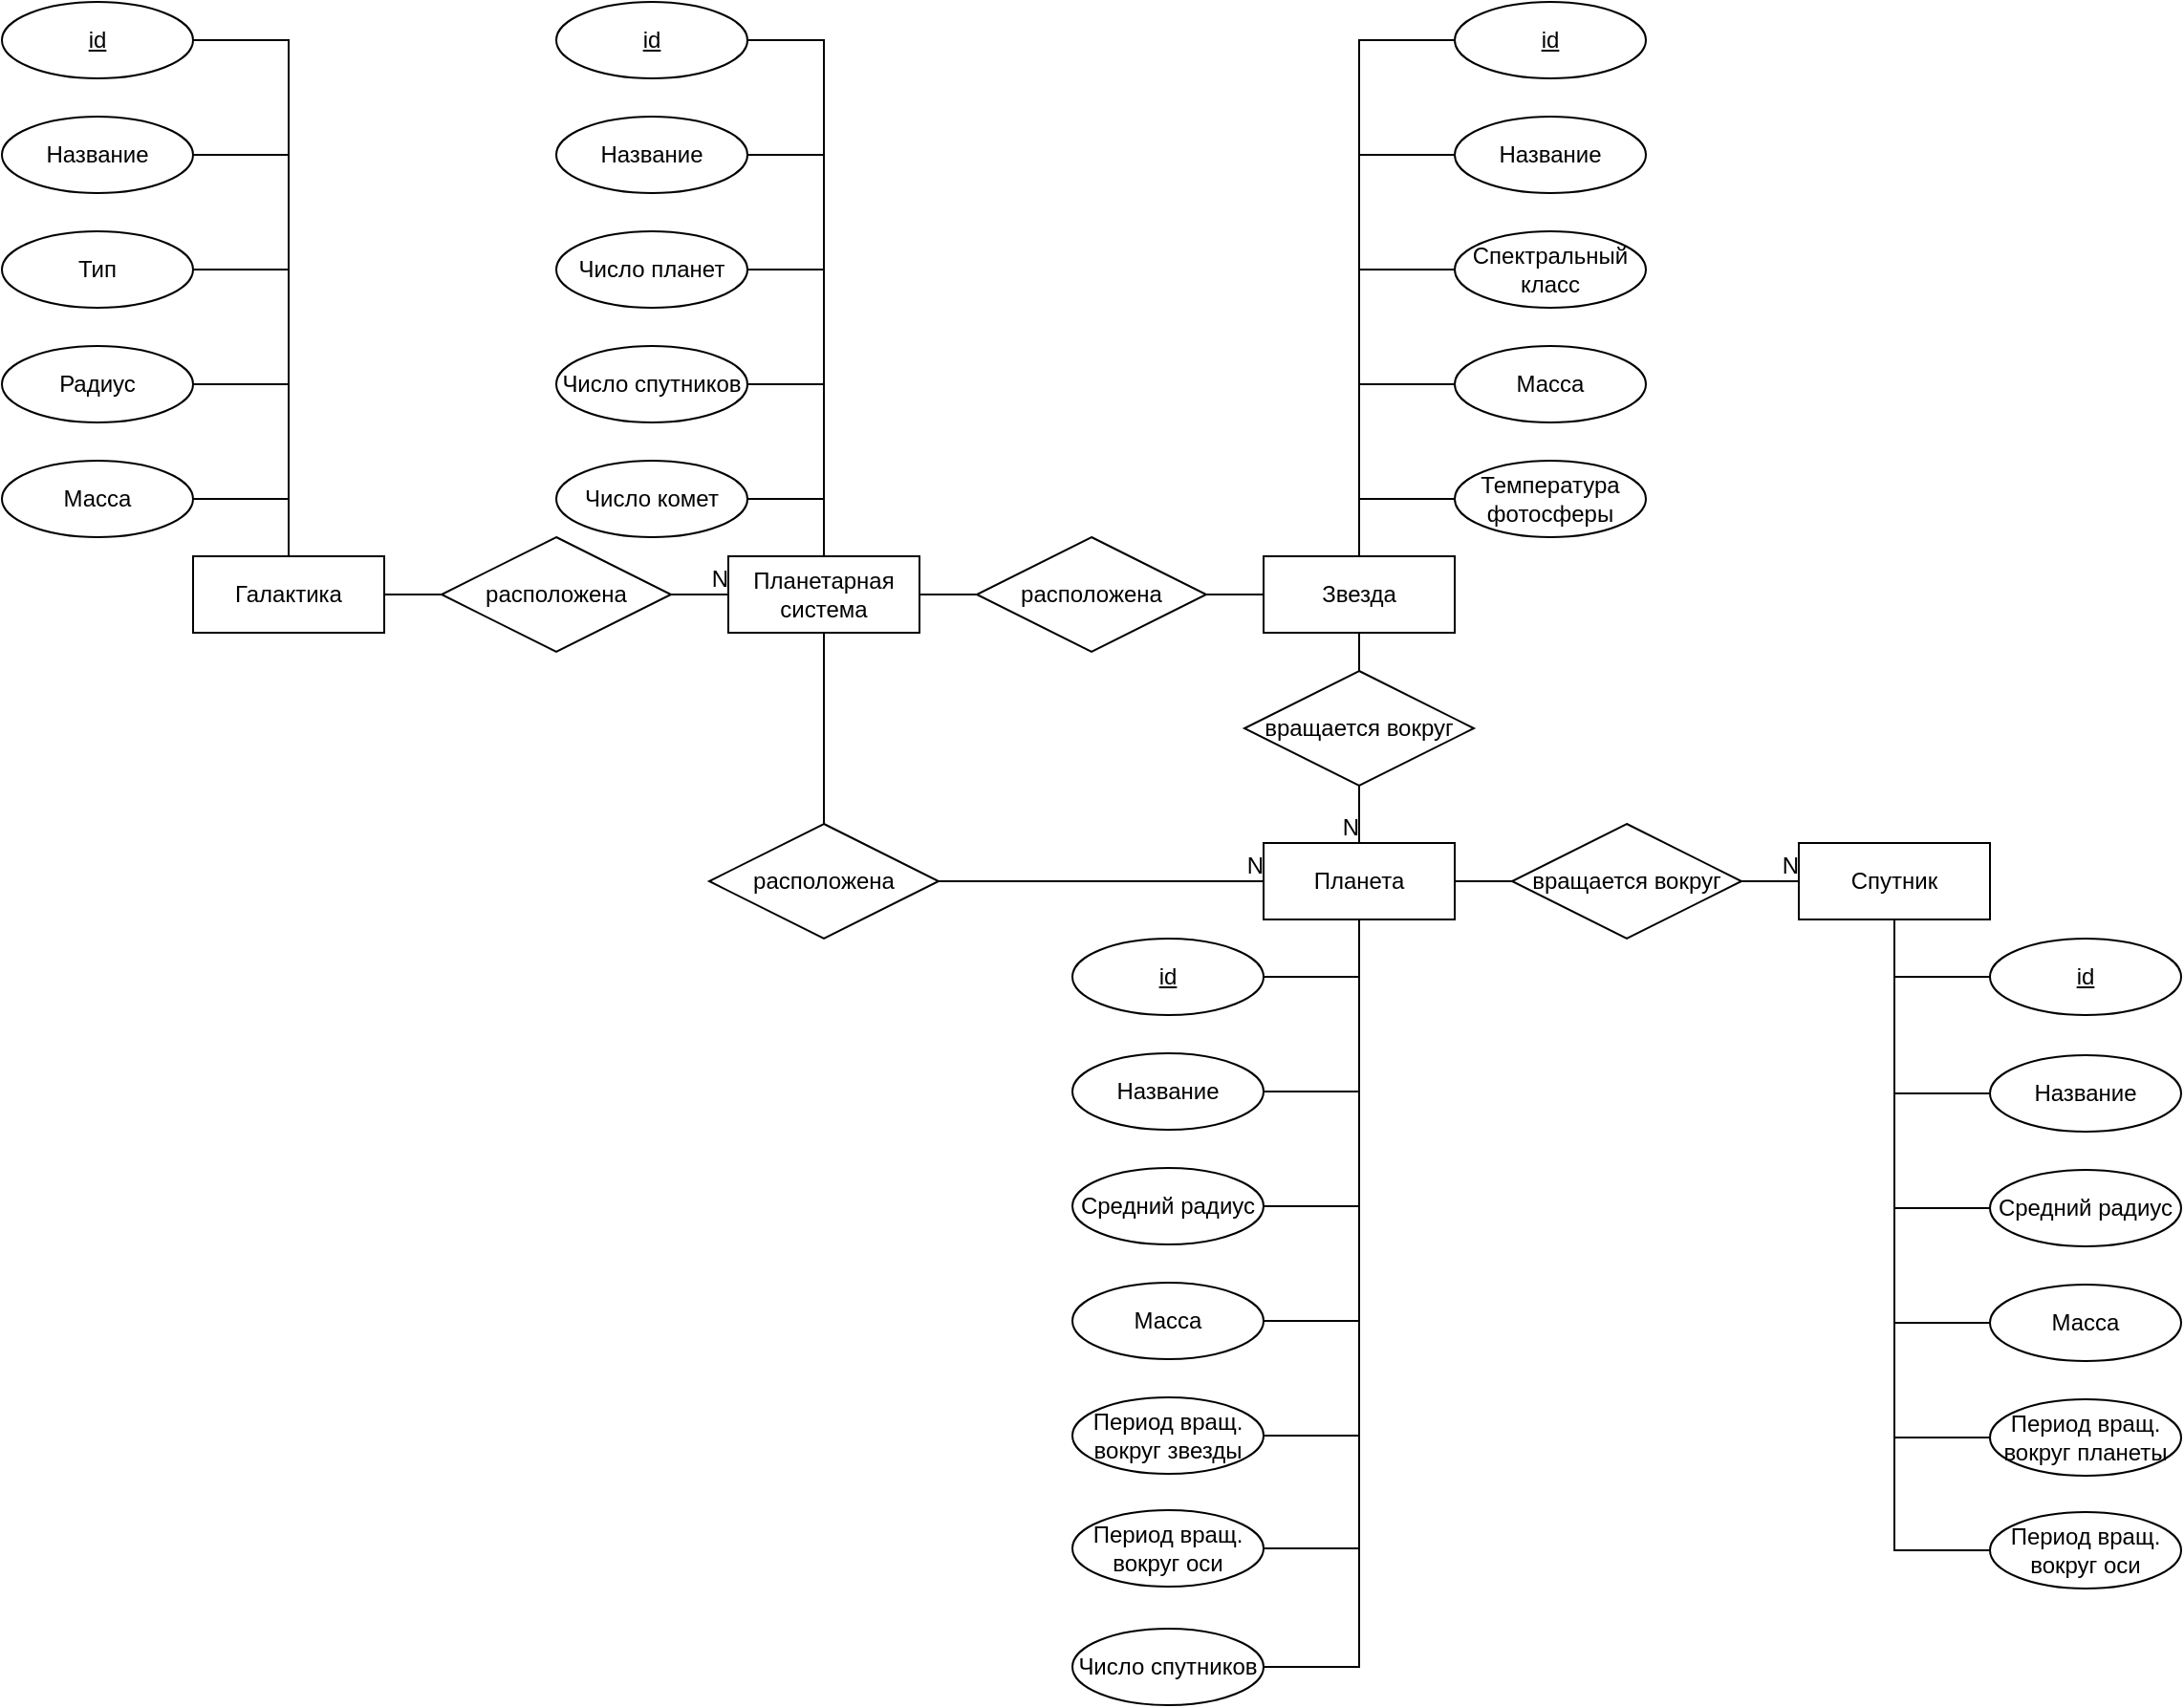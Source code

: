 <mxfile version="20.3.1"><diagram id="agWtS23heptpRP109B36" name="Page-1"><mxGraphModel dx="452" dy="726" grid="1" gridSize="10" guides="1" tooltips="1" connect="1" arrows="1" fold="1" page="1" pageScale="1" pageWidth="1169" pageHeight="827" math="0" shadow="0"><root><mxCell id="0"/><mxCell id="1" parent="0"/><mxCell id="5H0ZWTkI6ilYMuoTcyt8-28" value="Галактика" style="whiteSpace=wrap;html=1;align=center;" vertex="1" parent="1"><mxGeometry x="100" y="299" width="100" height="40" as="geometry"/></mxCell><mxCell id="5H0ZWTkI6ilYMuoTcyt8-45" style="edgeStyle=orthogonalEdgeStyle;rounded=0;orthogonalLoop=1;jettySize=auto;html=1;exitX=1;exitY=0.5;exitDx=0;exitDy=0;entryX=0;entryY=0.5;entryDx=0;entryDy=0;endArrow=none;endFill=0;" edge="1" parent="1" source="5H0ZWTkI6ilYMuoTcyt8-29" target="5H0ZWTkI6ilYMuoTcyt8-35"><mxGeometry relative="1" as="geometry"/></mxCell><mxCell id="5H0ZWTkI6ilYMuoTcyt8-67" style="edgeStyle=orthogonalEdgeStyle;rounded=0;orthogonalLoop=1;jettySize=auto;html=1;exitX=0.5;exitY=1;exitDx=0;exitDy=0;entryX=0.5;entryY=0;entryDx=0;entryDy=0;endArrow=none;endFill=0;" edge="1" parent="1" source="5H0ZWTkI6ilYMuoTcyt8-29" target="5H0ZWTkI6ilYMuoTcyt8-62"><mxGeometry relative="1" as="geometry"/></mxCell><mxCell id="5H0ZWTkI6ilYMuoTcyt8-29" value="Планетарная система" style="whiteSpace=wrap;html=1;align=center;" vertex="1" parent="1"><mxGeometry x="380" y="299" width="100" height="40" as="geometry"/></mxCell><mxCell id="5H0ZWTkI6ilYMuoTcyt8-46" style="edgeStyle=orthogonalEdgeStyle;rounded=0;orthogonalLoop=1;jettySize=auto;html=1;exitX=0.5;exitY=1;exitDx=0;exitDy=0;entryX=0.5;entryY=0;entryDx=0;entryDy=0;endArrow=none;endFill=0;" edge="1" parent="1" source="5H0ZWTkI6ilYMuoTcyt8-31" target="5H0ZWTkI6ilYMuoTcyt8-34"><mxGeometry relative="1" as="geometry"/></mxCell><mxCell id="5H0ZWTkI6ilYMuoTcyt8-31" value="Звезда" style="whiteSpace=wrap;html=1;align=center;" vertex="1" parent="1"><mxGeometry x="660" y="299" width="100" height="40" as="geometry"/></mxCell><mxCell id="5H0ZWTkI6ilYMuoTcyt8-33" value="расположена" style="shape=rhombus;perimeter=rhombusPerimeter;whiteSpace=wrap;html=1;align=center;" vertex="1" parent="1"><mxGeometry x="230" y="289" width="120" height="60" as="geometry"/></mxCell><mxCell id="5H0ZWTkI6ilYMuoTcyt8-34" value="вращается вокруг" style="shape=rhombus;perimeter=rhombusPerimeter;whiteSpace=wrap;html=1;align=center;" vertex="1" parent="1"><mxGeometry x="650" y="359" width="120" height="60" as="geometry"/></mxCell><mxCell id="5H0ZWTkI6ilYMuoTcyt8-35" value="расположена" style="shape=rhombus;perimeter=rhombusPerimeter;whiteSpace=wrap;html=1;align=center;" vertex="1" parent="1"><mxGeometry x="510" y="289" width="120" height="60" as="geometry"/></mxCell><mxCell id="5H0ZWTkI6ilYMuoTcyt8-49" style="edgeStyle=orthogonalEdgeStyle;rounded=0;orthogonalLoop=1;jettySize=auto;html=1;exitX=1;exitY=0.5;exitDx=0;exitDy=0;entryX=0;entryY=0.5;entryDx=0;entryDy=0;endArrow=none;endFill=0;" edge="1" parent="1" source="5H0ZWTkI6ilYMuoTcyt8-36" target="5H0ZWTkI6ilYMuoTcyt8-38"><mxGeometry relative="1" as="geometry"/></mxCell><mxCell id="5H0ZWTkI6ilYMuoTcyt8-36" value="Планета" style="whiteSpace=wrap;html=1;align=center;" vertex="1" parent="1"><mxGeometry x="660" y="449" width="100" height="40" as="geometry"/></mxCell><mxCell id="5H0ZWTkI6ilYMuoTcyt8-37" value="Спутник" style="whiteSpace=wrap;html=1;align=center;" vertex="1" parent="1"><mxGeometry x="940" y="449" width="100" height="40" as="geometry"/></mxCell><mxCell id="5H0ZWTkI6ilYMuoTcyt8-38" value="вращается вокруг" style="shape=rhombus;perimeter=rhombusPerimeter;whiteSpace=wrap;html=1;align=center;" vertex="1" parent="1"><mxGeometry x="790" y="439" width="120" height="60" as="geometry"/></mxCell><mxCell id="5H0ZWTkI6ilYMuoTcyt8-40" value="" style="endArrow=none;html=1;rounded=0;exitX=1;exitY=0.5;exitDx=0;exitDy=0;entryX=0;entryY=0.5;entryDx=0;entryDy=0;" edge="1" parent="1" source="5H0ZWTkI6ilYMuoTcyt8-28" target="5H0ZWTkI6ilYMuoTcyt8-33"><mxGeometry relative="1" as="geometry"><mxPoint x="580" y="449" as="sourcePoint"/><mxPoint x="740" y="449" as="targetPoint"/></mxGeometry></mxCell><mxCell id="5H0ZWTkI6ilYMuoTcyt8-41" value="" style="endArrow=none;html=1;rounded=0;exitX=1;exitY=0.5;exitDx=0;exitDy=0;entryX=0;entryY=0.5;entryDx=0;entryDy=0;" edge="1" parent="1" source="5H0ZWTkI6ilYMuoTcyt8-33" target="5H0ZWTkI6ilYMuoTcyt8-29"><mxGeometry relative="1" as="geometry"><mxPoint x="580" y="449" as="sourcePoint"/><mxPoint x="450" y="229" as="targetPoint"/></mxGeometry></mxCell><mxCell id="5H0ZWTkI6ilYMuoTcyt8-42" value="N" style="resizable=0;html=1;align=right;verticalAlign=bottom;" connectable="0" vertex="1" parent="5H0ZWTkI6ilYMuoTcyt8-41"><mxGeometry x="1" relative="1" as="geometry"/></mxCell><mxCell id="5H0ZWTkI6ilYMuoTcyt8-43" value="" style="endArrow=none;html=1;rounded=0;exitX=1;exitY=0.5;exitDx=0;exitDy=0;entryX=0;entryY=0.5;entryDx=0;entryDy=0;" edge="1" parent="1" source="5H0ZWTkI6ilYMuoTcyt8-35" target="5H0ZWTkI6ilYMuoTcyt8-31"><mxGeometry relative="1" as="geometry"><mxPoint x="570" y="399" as="sourcePoint"/><mxPoint x="750" y="239" as="targetPoint"/></mxGeometry></mxCell><mxCell id="5H0ZWTkI6ilYMuoTcyt8-47" value="" style="endArrow=none;html=1;rounded=0;entryX=0.5;entryY=0;entryDx=0;entryDy=0;exitX=0.5;exitY=1;exitDx=0;exitDy=0;" edge="1" parent="1" source="5H0ZWTkI6ilYMuoTcyt8-34" target="5H0ZWTkI6ilYMuoTcyt8-36"><mxGeometry relative="1" as="geometry"><mxPoint x="580" y="449" as="sourcePoint"/><mxPoint x="740" y="449" as="targetPoint"/></mxGeometry></mxCell><mxCell id="5H0ZWTkI6ilYMuoTcyt8-48" value="N" style="resizable=0;html=1;align=right;verticalAlign=bottom;" connectable="0" vertex="1" parent="5H0ZWTkI6ilYMuoTcyt8-47"><mxGeometry x="1" relative="1" as="geometry"/></mxCell><mxCell id="5H0ZWTkI6ilYMuoTcyt8-50" value="" style="endArrow=none;html=1;rounded=0;entryX=0;entryY=0.5;entryDx=0;entryDy=0;exitX=1;exitY=0.5;exitDx=0;exitDy=0;" edge="1" parent="1" source="5H0ZWTkI6ilYMuoTcyt8-38" target="5H0ZWTkI6ilYMuoTcyt8-37"><mxGeometry relative="1" as="geometry"><mxPoint x="580" y="449" as="sourcePoint"/><mxPoint x="740" y="449" as="targetPoint"/></mxGeometry></mxCell><mxCell id="5H0ZWTkI6ilYMuoTcyt8-51" value="N" style="resizable=0;html=1;align=right;verticalAlign=bottom;" connectable="0" vertex="1" parent="5H0ZWTkI6ilYMuoTcyt8-50"><mxGeometry x="1" relative="1" as="geometry"/></mxCell><mxCell id="5H0ZWTkI6ilYMuoTcyt8-101" style="edgeStyle=orthogonalEdgeStyle;rounded=0;orthogonalLoop=1;jettySize=auto;html=1;exitX=1;exitY=0.5;exitDx=0;exitDy=0;entryX=0.5;entryY=0;entryDx=0;entryDy=0;endArrow=none;endFill=0;" edge="1" parent="1" source="5H0ZWTkI6ilYMuoTcyt8-52" target="5H0ZWTkI6ilYMuoTcyt8-28"><mxGeometry relative="1" as="geometry"/></mxCell><mxCell id="5H0ZWTkI6ilYMuoTcyt8-52" value="id" style="ellipse;whiteSpace=wrap;html=1;align=center;fontStyle=4;" vertex="1" parent="1"><mxGeometry y="9" width="100" height="40" as="geometry"/></mxCell><mxCell id="5H0ZWTkI6ilYMuoTcyt8-100" style="edgeStyle=orthogonalEdgeStyle;rounded=0;orthogonalLoop=1;jettySize=auto;html=1;exitX=1;exitY=0.5;exitDx=0;exitDy=0;endArrow=none;endFill=0;entryX=0.5;entryY=0;entryDx=0;entryDy=0;" edge="1" parent="1" source="5H0ZWTkI6ilYMuoTcyt8-53" target="5H0ZWTkI6ilYMuoTcyt8-28"><mxGeometry relative="1" as="geometry"><mxPoint x="175" y="210" as="targetPoint"/></mxGeometry></mxCell><mxCell id="5H0ZWTkI6ilYMuoTcyt8-53" value="Тип" style="ellipse;whiteSpace=wrap;html=1;align=center;" vertex="1" parent="1"><mxGeometry y="129" width="100" height="40" as="geometry"/></mxCell><mxCell id="5H0ZWTkI6ilYMuoTcyt8-98" style="edgeStyle=orthogonalEdgeStyle;rounded=0;orthogonalLoop=1;jettySize=auto;html=1;exitX=1;exitY=0.5;exitDx=0;exitDy=0;endArrow=none;endFill=0;entryX=0.5;entryY=0;entryDx=0;entryDy=0;" edge="1" parent="1" source="5H0ZWTkI6ilYMuoTcyt8-54" target="5H0ZWTkI6ilYMuoTcyt8-28"><mxGeometry relative="1" as="geometry"><mxPoint x="175" y="260" as="targetPoint"/></mxGeometry></mxCell><mxCell id="5H0ZWTkI6ilYMuoTcyt8-54" value="Масса" style="ellipse;whiteSpace=wrap;html=1;align=center;" vertex="1" parent="1"><mxGeometry y="249" width="100" height="40" as="geometry"/></mxCell><mxCell id="5H0ZWTkI6ilYMuoTcyt8-99" style="edgeStyle=orthogonalEdgeStyle;rounded=0;orthogonalLoop=1;jettySize=auto;html=1;exitX=1;exitY=0.5;exitDx=0;exitDy=0;entryX=0.5;entryY=0;entryDx=0;entryDy=0;endArrow=none;endFill=0;" edge="1" parent="1" source="5H0ZWTkI6ilYMuoTcyt8-55" target="5H0ZWTkI6ilYMuoTcyt8-28"><mxGeometry relative="1" as="geometry"/></mxCell><mxCell id="5H0ZWTkI6ilYMuoTcyt8-55" value="Радиус" style="ellipse;whiteSpace=wrap;html=1;align=center;" vertex="1" parent="1"><mxGeometry y="189" width="100" height="40" as="geometry"/></mxCell><mxCell id="5H0ZWTkI6ilYMuoTcyt8-106" style="edgeStyle=orthogonalEdgeStyle;rounded=0;orthogonalLoop=1;jettySize=auto;html=1;exitX=1;exitY=0.5;exitDx=0;exitDy=0;endArrow=none;endFill=0;entryX=0.5;entryY=0;entryDx=0;entryDy=0;" edge="1" parent="1" source="5H0ZWTkI6ilYMuoTcyt8-57" target="5H0ZWTkI6ilYMuoTcyt8-29"><mxGeometry relative="1" as="geometry"><mxPoint x="495" y="250" as="targetPoint"/></mxGeometry></mxCell><mxCell id="5H0ZWTkI6ilYMuoTcyt8-57" value="id" style="ellipse;whiteSpace=wrap;html=1;align=center;fontStyle=4;" vertex="1" parent="1"><mxGeometry x="290" y="9" width="100" height="40" as="geometry"/></mxCell><mxCell id="5H0ZWTkI6ilYMuoTcyt8-105" style="edgeStyle=orthogonalEdgeStyle;rounded=0;orthogonalLoop=1;jettySize=auto;html=1;exitX=1;exitY=0.5;exitDx=0;exitDy=0;endArrow=none;endFill=0;entryX=0.5;entryY=0;entryDx=0;entryDy=0;" edge="1" parent="1" source="5H0ZWTkI6ilYMuoTcyt8-58" target="5H0ZWTkI6ilYMuoTcyt8-29"><mxGeometry relative="1" as="geometry"><mxPoint x="445" y="190" as="targetPoint"/></mxGeometry></mxCell><mxCell id="5H0ZWTkI6ilYMuoTcyt8-58" value="Число планет" style="ellipse;whiteSpace=wrap;html=1;align=center;" vertex="1" parent="1"><mxGeometry x="290" y="129" width="100" height="40" as="geometry"/></mxCell><mxCell id="5H0ZWTkI6ilYMuoTcyt8-103" style="edgeStyle=orthogonalEdgeStyle;rounded=0;orthogonalLoop=1;jettySize=auto;html=1;exitX=1;exitY=0.5;exitDx=0;exitDy=0;entryX=0.5;entryY=0;entryDx=0;entryDy=0;endArrow=none;endFill=0;" edge="1" parent="1" source="5H0ZWTkI6ilYMuoTcyt8-59" target="5H0ZWTkI6ilYMuoTcyt8-29"><mxGeometry relative="1" as="geometry"/></mxCell><mxCell id="5H0ZWTkI6ilYMuoTcyt8-59" value="Число комет" style="ellipse;whiteSpace=wrap;html=1;align=center;" vertex="1" parent="1"><mxGeometry x="290" y="249" width="100" height="40" as="geometry"/></mxCell><mxCell id="5H0ZWTkI6ilYMuoTcyt8-104" style="edgeStyle=orthogonalEdgeStyle;rounded=0;orthogonalLoop=1;jettySize=auto;html=1;exitX=1;exitY=0.5;exitDx=0;exitDy=0;entryX=0.5;entryY=0;entryDx=0;entryDy=0;endArrow=none;endFill=0;" edge="1" parent="1" source="5H0ZWTkI6ilYMuoTcyt8-60" target="5H0ZWTkI6ilYMuoTcyt8-29"><mxGeometry relative="1" as="geometry"/></mxCell><mxCell id="5H0ZWTkI6ilYMuoTcyt8-60" value="Число спутников" style="ellipse;whiteSpace=wrap;html=1;align=center;" vertex="1" parent="1"><mxGeometry x="290" y="189" width="100" height="40" as="geometry"/></mxCell><mxCell id="5H0ZWTkI6ilYMuoTcyt8-62" value="расположена" style="shape=rhombus;perimeter=rhombusPerimeter;whiteSpace=wrap;html=1;align=center;" vertex="1" parent="1"><mxGeometry x="370" y="439" width="120" height="60" as="geometry"/></mxCell><mxCell id="5H0ZWTkI6ilYMuoTcyt8-65" value="" style="endArrow=none;html=1;rounded=0;entryX=0;entryY=0.5;entryDx=0;entryDy=0;exitX=1;exitY=0.5;exitDx=0;exitDy=0;" edge="1" parent="1" source="5H0ZWTkI6ilYMuoTcyt8-62" target="5H0ZWTkI6ilYMuoTcyt8-36"><mxGeometry relative="1" as="geometry"><mxPoint x="605" y="280" as="sourcePoint"/><mxPoint x="765" y="280" as="targetPoint"/></mxGeometry></mxCell><mxCell id="5H0ZWTkI6ilYMuoTcyt8-66" value="N" style="resizable=0;html=1;align=right;verticalAlign=bottom;" connectable="0" vertex="1" parent="5H0ZWTkI6ilYMuoTcyt8-65"><mxGeometry x="1" relative="1" as="geometry"/></mxCell><mxCell id="5H0ZWTkI6ilYMuoTcyt8-107" style="edgeStyle=orthogonalEdgeStyle;rounded=0;orthogonalLoop=1;jettySize=auto;html=1;exitX=0;exitY=0.5;exitDx=0;exitDy=0;entryX=0.5;entryY=0;entryDx=0;entryDy=0;endArrow=none;endFill=0;" edge="1" parent="1" source="5H0ZWTkI6ilYMuoTcyt8-68" target="5H0ZWTkI6ilYMuoTcyt8-31"><mxGeometry relative="1" as="geometry"/></mxCell><mxCell id="5H0ZWTkI6ilYMuoTcyt8-68" value="id" style="ellipse;whiteSpace=wrap;html=1;align=center;fontStyle=4;" vertex="1" parent="1"><mxGeometry x="760" y="9" width="100" height="40" as="geometry"/></mxCell><mxCell id="5H0ZWTkI6ilYMuoTcyt8-108" style="edgeStyle=orthogonalEdgeStyle;rounded=0;orthogonalLoop=1;jettySize=auto;html=1;exitX=0;exitY=0.5;exitDx=0;exitDy=0;endArrow=none;endFill=0;entryX=0.5;entryY=0;entryDx=0;entryDy=0;" edge="1" parent="1" source="5H0ZWTkI6ilYMuoTcyt8-69" target="5H0ZWTkI6ilYMuoTcyt8-31"><mxGeometry relative="1" as="geometry"><mxPoint x="735" y="270" as="targetPoint"/></mxGeometry></mxCell><mxCell id="5H0ZWTkI6ilYMuoTcyt8-69" value="Спектральный класс" style="ellipse;whiteSpace=wrap;html=1;align=center;" vertex="1" parent="1"><mxGeometry x="760" y="129" width="100" height="40" as="geometry"/></mxCell><mxCell id="5H0ZWTkI6ilYMuoTcyt8-109" style="edgeStyle=orthogonalEdgeStyle;rounded=0;orthogonalLoop=1;jettySize=auto;html=1;exitX=0;exitY=0.5;exitDx=0;exitDy=0;entryX=0.5;entryY=0;entryDx=0;entryDy=0;endArrow=none;endFill=0;" edge="1" parent="1" source="5H0ZWTkI6ilYMuoTcyt8-70" target="5H0ZWTkI6ilYMuoTcyt8-31"><mxGeometry relative="1" as="geometry"/></mxCell><mxCell id="5H0ZWTkI6ilYMuoTcyt8-70" value="Масса" style="ellipse;whiteSpace=wrap;html=1;align=center;" vertex="1" parent="1"><mxGeometry x="760" y="189" width="100" height="40" as="geometry"/></mxCell><mxCell id="5H0ZWTkI6ilYMuoTcyt8-110" style="edgeStyle=orthogonalEdgeStyle;rounded=0;orthogonalLoop=1;jettySize=auto;html=1;exitX=0;exitY=0.5;exitDx=0;exitDy=0;entryX=0.5;entryY=0;entryDx=0;entryDy=0;endArrow=none;endFill=0;" edge="1" parent="1" source="5H0ZWTkI6ilYMuoTcyt8-71" target="5H0ZWTkI6ilYMuoTcyt8-31"><mxGeometry relative="1" as="geometry"/></mxCell><mxCell id="5H0ZWTkI6ilYMuoTcyt8-71" value="Температура фотосферы" style="ellipse;whiteSpace=wrap;html=1;align=center;" vertex="1" parent="1"><mxGeometry x="760" y="249" width="100" height="40" as="geometry"/></mxCell><mxCell id="5H0ZWTkI6ilYMuoTcyt8-113" style="edgeStyle=orthogonalEdgeStyle;rounded=0;orthogonalLoop=1;jettySize=auto;html=1;exitX=1;exitY=0.5;exitDx=0;exitDy=0;entryX=0.5;entryY=1;entryDx=0;entryDy=0;endArrow=none;endFill=0;" edge="1" parent="1" source="5H0ZWTkI6ilYMuoTcyt8-74" target="5H0ZWTkI6ilYMuoTcyt8-36"><mxGeometry relative="1" as="geometry"/></mxCell><mxCell id="5H0ZWTkI6ilYMuoTcyt8-74" value="Средний радиус" style="ellipse;whiteSpace=wrap;html=1;align=center;" vertex="1" parent="1"><mxGeometry x="560" y="619" width="100" height="40" as="geometry"/></mxCell><mxCell id="5H0ZWTkI6ilYMuoTcyt8-114" style="edgeStyle=orthogonalEdgeStyle;rounded=0;orthogonalLoop=1;jettySize=auto;html=1;exitX=1;exitY=0.5;exitDx=0;exitDy=0;entryX=0.5;entryY=1;entryDx=0;entryDy=0;endArrow=none;endFill=0;" edge="1" parent="1" source="5H0ZWTkI6ilYMuoTcyt8-75" target="5H0ZWTkI6ilYMuoTcyt8-36"><mxGeometry relative="1" as="geometry"/></mxCell><mxCell id="5H0ZWTkI6ilYMuoTcyt8-75" value="Масса" style="ellipse;whiteSpace=wrap;html=1;align=center;" vertex="1" parent="1"><mxGeometry x="560" y="679" width="100" height="40" as="geometry"/></mxCell><mxCell id="5H0ZWTkI6ilYMuoTcyt8-115" style="edgeStyle=orthogonalEdgeStyle;rounded=0;orthogonalLoop=1;jettySize=auto;html=1;exitX=1;exitY=0.5;exitDx=0;exitDy=0;entryX=0.5;entryY=1;entryDx=0;entryDy=0;endArrow=none;endFill=0;" edge="1" parent="1" source="5H0ZWTkI6ilYMuoTcyt8-76" target="5H0ZWTkI6ilYMuoTcyt8-36"><mxGeometry relative="1" as="geometry"/></mxCell><mxCell id="5H0ZWTkI6ilYMuoTcyt8-76" value="Период вращ. вокруг звезды" style="ellipse;whiteSpace=wrap;html=1;align=center;" vertex="1" parent="1"><mxGeometry x="560" y="739" width="100" height="40" as="geometry"/></mxCell><mxCell id="5H0ZWTkI6ilYMuoTcyt8-116" style="edgeStyle=orthogonalEdgeStyle;rounded=0;orthogonalLoop=1;jettySize=auto;html=1;exitX=1;exitY=0.5;exitDx=0;exitDy=0;entryX=0.5;entryY=1;entryDx=0;entryDy=0;endArrow=none;endFill=0;" edge="1" parent="1" source="5H0ZWTkI6ilYMuoTcyt8-77" target="5H0ZWTkI6ilYMuoTcyt8-36"><mxGeometry relative="1" as="geometry"/></mxCell><mxCell id="5H0ZWTkI6ilYMuoTcyt8-77" value="Число спутников" style="ellipse;whiteSpace=wrap;html=1;align=center;" vertex="1" parent="1"><mxGeometry x="560" y="860" width="100" height="40" as="geometry"/></mxCell><mxCell id="5H0ZWTkI6ilYMuoTcyt8-118" style="edgeStyle=orthogonalEdgeStyle;rounded=0;orthogonalLoop=1;jettySize=auto;html=1;exitX=0;exitY=0.5;exitDx=0;exitDy=0;entryX=0.5;entryY=1;entryDx=0;entryDy=0;endArrow=none;endFill=0;" edge="1" parent="1" source="5H0ZWTkI6ilYMuoTcyt8-79" target="5H0ZWTkI6ilYMuoTcyt8-37"><mxGeometry relative="1" as="geometry"/></mxCell><mxCell id="5H0ZWTkI6ilYMuoTcyt8-79" value="Средний радиус" style="ellipse;whiteSpace=wrap;html=1;align=center;" vertex="1" parent="1"><mxGeometry x="1040" y="620" width="100" height="40" as="geometry"/></mxCell><mxCell id="5H0ZWTkI6ilYMuoTcyt8-119" style="edgeStyle=orthogonalEdgeStyle;rounded=0;orthogonalLoop=1;jettySize=auto;html=1;exitX=0;exitY=0.5;exitDx=0;exitDy=0;entryX=0.5;entryY=1;entryDx=0;entryDy=0;endArrow=none;endFill=0;" edge="1" parent="1" source="5H0ZWTkI6ilYMuoTcyt8-80" target="5H0ZWTkI6ilYMuoTcyt8-37"><mxGeometry relative="1" as="geometry"/></mxCell><mxCell id="5H0ZWTkI6ilYMuoTcyt8-80" value="Масса" style="ellipse;whiteSpace=wrap;html=1;align=center;" vertex="1" parent="1"><mxGeometry x="1040" y="680" width="100" height="40" as="geometry"/></mxCell><mxCell id="5H0ZWTkI6ilYMuoTcyt8-120" style="edgeStyle=orthogonalEdgeStyle;rounded=0;orthogonalLoop=1;jettySize=auto;html=1;exitX=0;exitY=0.5;exitDx=0;exitDy=0;entryX=0.5;entryY=1;entryDx=0;entryDy=0;endArrow=none;endFill=0;" edge="1" parent="1" source="5H0ZWTkI6ilYMuoTcyt8-81" target="5H0ZWTkI6ilYMuoTcyt8-37"><mxGeometry relative="1" as="geometry"/></mxCell><mxCell id="5H0ZWTkI6ilYMuoTcyt8-81" value="Период вращ. вокруг планеты" style="ellipse;whiteSpace=wrap;html=1;align=center;" vertex="1" parent="1"><mxGeometry x="1040" y="740" width="100" height="40" as="geometry"/></mxCell><mxCell id="5H0ZWTkI6ilYMuoTcyt8-121" style="edgeStyle=orthogonalEdgeStyle;rounded=0;orthogonalLoop=1;jettySize=auto;html=1;exitX=0;exitY=0.5;exitDx=0;exitDy=0;entryX=0.5;entryY=1;entryDx=0;entryDy=0;endArrow=none;endFill=0;" edge="1" parent="1" source="5H0ZWTkI6ilYMuoTcyt8-82" target="5H0ZWTkI6ilYMuoTcyt8-37"><mxGeometry relative="1" as="geometry"/></mxCell><mxCell id="5H0ZWTkI6ilYMuoTcyt8-82" value="Период вращ. вокруг оси" style="ellipse;whiteSpace=wrap;html=1;align=center;" vertex="1" parent="1"><mxGeometry x="1040" y="799" width="100" height="40" as="geometry"/></mxCell><mxCell id="5H0ZWTkI6ilYMuoTcyt8-123" style="edgeStyle=orthogonalEdgeStyle;rounded=0;orthogonalLoop=1;jettySize=auto;html=1;exitX=1;exitY=0.5;exitDx=0;exitDy=0;entryX=0.5;entryY=1;entryDx=0;entryDy=0;endArrow=none;endFill=0;" edge="1" parent="1" source="5H0ZWTkI6ilYMuoTcyt8-122" target="5H0ZWTkI6ilYMuoTcyt8-36"><mxGeometry relative="1" as="geometry"/></mxCell><mxCell id="5H0ZWTkI6ilYMuoTcyt8-122" value="Период вращ. вокруг оси" style="ellipse;whiteSpace=wrap;html=1;align=center;" vertex="1" parent="1"><mxGeometry x="560" y="798" width="100" height="40" as="geometry"/></mxCell><mxCell id="5H0ZWTkI6ilYMuoTcyt8-125" style="edgeStyle=orthogonalEdgeStyle;rounded=0;orthogonalLoop=1;jettySize=auto;html=1;exitX=1;exitY=0.5;exitDx=0;exitDy=0;entryX=0.5;entryY=0;entryDx=0;entryDy=0;endArrow=none;endFill=0;" edge="1" parent="1" source="5H0ZWTkI6ilYMuoTcyt8-124" target="5H0ZWTkI6ilYMuoTcyt8-28"><mxGeometry relative="1" as="geometry"/></mxCell><mxCell id="5H0ZWTkI6ilYMuoTcyt8-124" value="Название" style="ellipse;whiteSpace=wrap;html=1;align=center;" vertex="1" parent="1"><mxGeometry y="69" width="100" height="40" as="geometry"/></mxCell><mxCell id="5H0ZWTkI6ilYMuoTcyt8-139" style="edgeStyle=orthogonalEdgeStyle;rounded=0;orthogonalLoop=1;jettySize=auto;html=1;exitX=1;exitY=0.5;exitDx=0;exitDy=0;entryX=0.5;entryY=0;entryDx=0;entryDy=0;endArrow=none;endFill=0;" edge="1" parent="1" source="5H0ZWTkI6ilYMuoTcyt8-126" target="5H0ZWTkI6ilYMuoTcyt8-29"><mxGeometry relative="1" as="geometry"/></mxCell><mxCell id="5H0ZWTkI6ilYMuoTcyt8-126" value="Название" style="ellipse;whiteSpace=wrap;html=1;align=center;" vertex="1" parent="1"><mxGeometry x="290" y="69" width="100" height="40" as="geometry"/></mxCell><mxCell id="5H0ZWTkI6ilYMuoTcyt8-130" style="edgeStyle=orthogonalEdgeStyle;rounded=0;orthogonalLoop=1;jettySize=auto;html=1;exitX=1;exitY=0.5;exitDx=0;exitDy=0;endArrow=none;endFill=0;entryX=0.5;entryY=1;entryDx=0;entryDy=0;" edge="1" parent="1" source="5H0ZWTkI6ilYMuoTcyt8-127" target="5H0ZWTkI6ilYMuoTcyt8-36"><mxGeometry relative="1" as="geometry"><mxPoint x="740" y="510" as="targetPoint"/></mxGeometry></mxCell><mxCell id="5H0ZWTkI6ilYMuoTcyt8-127" value="Название" style="ellipse;whiteSpace=wrap;html=1;align=center;" vertex="1" parent="1"><mxGeometry x="560" y="559" width="100" height="40" as="geometry"/></mxCell><mxCell id="5H0ZWTkI6ilYMuoTcyt8-138" style="edgeStyle=orthogonalEdgeStyle;rounded=0;orthogonalLoop=1;jettySize=auto;html=1;exitX=1;exitY=0.5;exitDx=0;exitDy=0;entryX=0.5;entryY=1;entryDx=0;entryDy=0;endArrow=none;endFill=0;" edge="1" parent="1" source="5H0ZWTkI6ilYMuoTcyt8-131" target="5H0ZWTkI6ilYMuoTcyt8-36"><mxGeometry relative="1" as="geometry"/></mxCell><mxCell id="5H0ZWTkI6ilYMuoTcyt8-131" value="id" style="ellipse;whiteSpace=wrap;html=1;align=center;fontStyle=4;" vertex="1" parent="1"><mxGeometry x="560" y="499" width="100" height="40" as="geometry"/></mxCell><mxCell id="5H0ZWTkI6ilYMuoTcyt8-140" style="edgeStyle=orthogonalEdgeStyle;rounded=0;orthogonalLoop=1;jettySize=auto;html=1;exitX=0;exitY=0.5;exitDx=0;exitDy=0;entryX=0.5;entryY=0;entryDx=0;entryDy=0;endArrow=none;endFill=0;" edge="1" parent="1" source="5H0ZWTkI6ilYMuoTcyt8-133" target="5H0ZWTkI6ilYMuoTcyt8-31"><mxGeometry relative="1" as="geometry"/></mxCell><mxCell id="5H0ZWTkI6ilYMuoTcyt8-133" value="Название" style="ellipse;whiteSpace=wrap;html=1;align=center;" vertex="1" parent="1"><mxGeometry x="760" y="69" width="100" height="40" as="geometry"/></mxCell><mxCell id="5H0ZWTkI6ilYMuoTcyt8-137" style="edgeStyle=orthogonalEdgeStyle;rounded=0;orthogonalLoop=1;jettySize=auto;html=1;exitX=0;exitY=0.5;exitDx=0;exitDy=0;endArrow=none;endFill=0;entryX=0.5;entryY=1;entryDx=0;entryDy=0;" edge="1" parent="1" source="5H0ZWTkI6ilYMuoTcyt8-134" target="5H0ZWTkI6ilYMuoTcyt8-37"><mxGeometry relative="1" as="geometry"><mxPoint x="960" y="520" as="targetPoint"/></mxGeometry></mxCell><mxCell id="5H0ZWTkI6ilYMuoTcyt8-134" value="Название" style="ellipse;whiteSpace=wrap;html=1;align=center;" vertex="1" parent="1"><mxGeometry x="1040" y="560" width="100" height="40" as="geometry"/></mxCell><mxCell id="5H0ZWTkI6ilYMuoTcyt8-136" style="edgeStyle=orthogonalEdgeStyle;rounded=0;orthogonalLoop=1;jettySize=auto;html=1;exitX=0;exitY=0.5;exitDx=0;exitDy=0;entryX=0.5;entryY=1;entryDx=0;entryDy=0;endArrow=none;endFill=0;" edge="1" parent="1" source="5H0ZWTkI6ilYMuoTcyt8-135" target="5H0ZWTkI6ilYMuoTcyt8-37"><mxGeometry relative="1" as="geometry"/></mxCell><mxCell id="5H0ZWTkI6ilYMuoTcyt8-135" value="id" style="ellipse;whiteSpace=wrap;html=1;align=center;fontStyle=4;" vertex="1" parent="1"><mxGeometry x="1040" y="499" width="100" height="40" as="geometry"/></mxCell></root></mxGraphModel></diagram></mxfile>